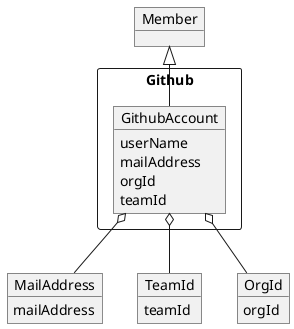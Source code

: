 @startuml object

object Member {
}

rectangle Github {
    object GithubAccount {
        userName
        mailAddress
        orgId
        teamId
    }
}

object MailAddress 
MailAddress : mailAddress

object TeamId
TeamId : teamId

object OrgId
OrgId : orgId

Member <|-- GithubAccount
GithubAccount o-- MailAddress
GithubAccount o-- TeamId
GithubAccount o-- OrgId

@enduml